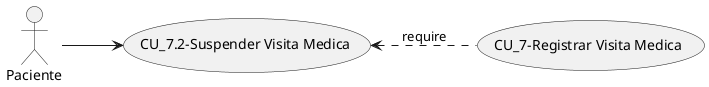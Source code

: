 @startuml
left to right direction

 actor Paciente
  Paciente --> (CU_7.2-Suspender Visita Medica)  

    (CU_7.2-Suspender Visita Medica) <-down. (CU_7-Registrar Visita Medica) : require

@enduml